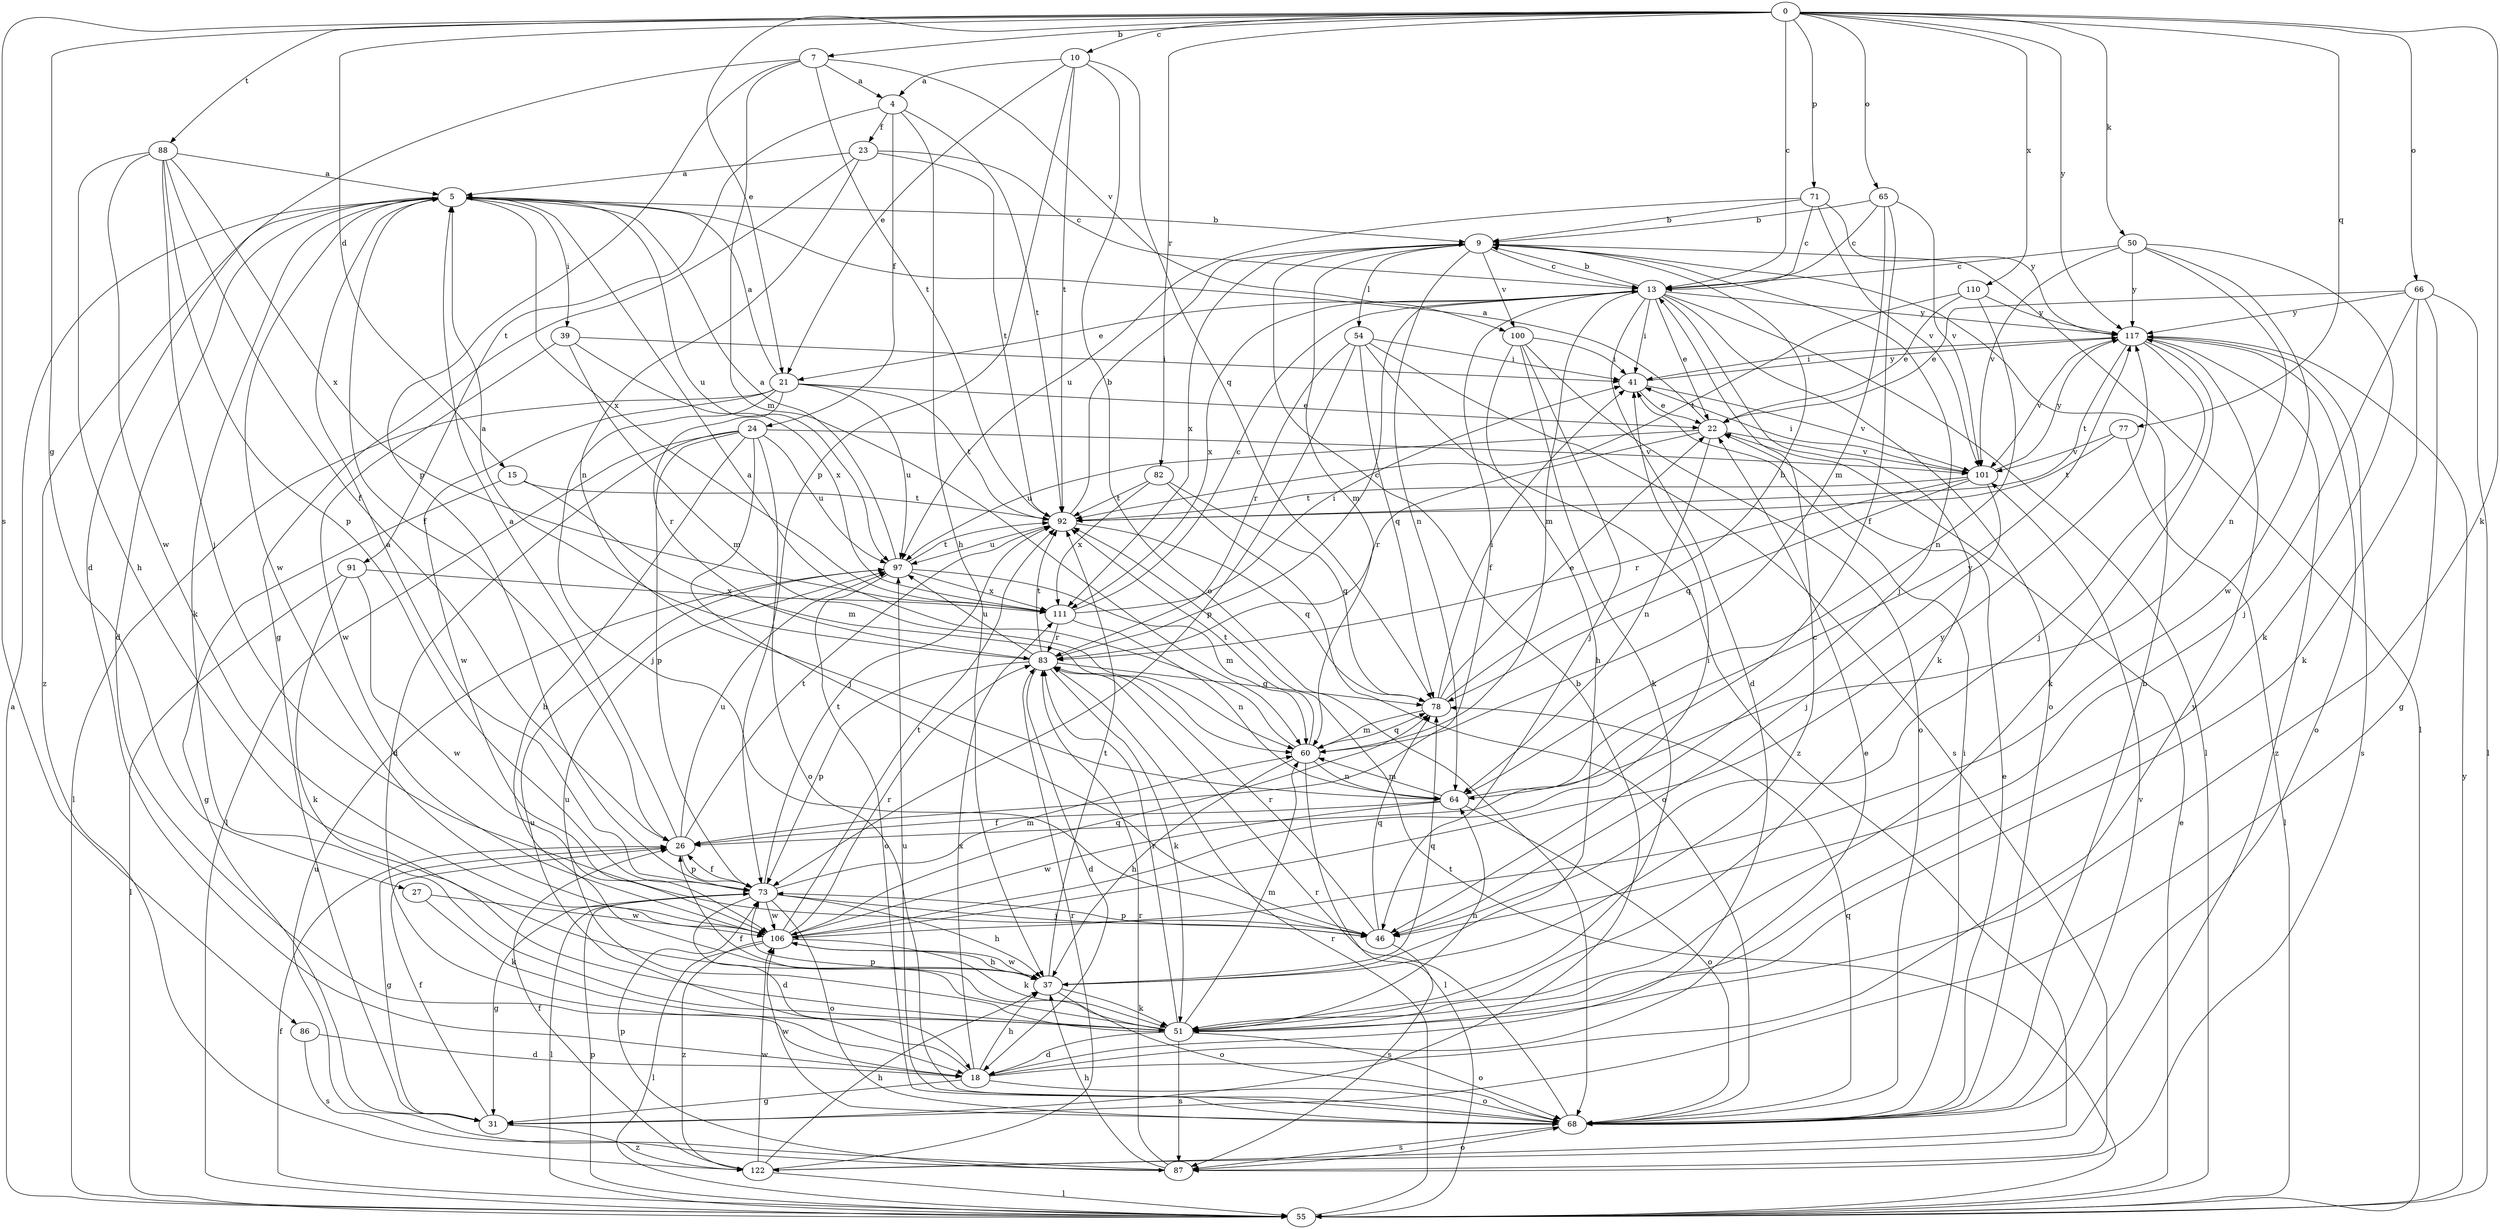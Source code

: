 strict digraph  {
0;
4;
5;
7;
9;
10;
13;
15;
18;
21;
22;
23;
24;
26;
27;
31;
37;
39;
41;
46;
50;
51;
54;
55;
60;
64;
65;
66;
68;
71;
73;
77;
78;
82;
83;
86;
87;
88;
91;
92;
97;
100;
101;
106;
110;
111;
117;
122;
0 -> 7  [label=b];
0 -> 10  [label=c];
0 -> 13  [label=c];
0 -> 15  [label=d];
0 -> 21  [label=e];
0 -> 27  [label=g];
0 -> 50  [label=k];
0 -> 51  [label=k];
0 -> 65  [label=o];
0 -> 66  [label=o];
0 -> 71  [label=p];
0 -> 77  [label=q];
0 -> 82  [label=r];
0 -> 86  [label=s];
0 -> 88  [label=t];
0 -> 110  [label=x];
0 -> 117  [label=y];
4 -> 23  [label=f];
4 -> 24  [label=f];
4 -> 37  [label=h];
4 -> 91  [label=t];
4 -> 92  [label=t];
5 -> 9  [label=b];
5 -> 18  [label=d];
5 -> 26  [label=f];
5 -> 39  [label=i];
5 -> 51  [label=k];
5 -> 97  [label=u];
5 -> 106  [label=w];
5 -> 111  [label=x];
5 -> 122  [label=z];
7 -> 4  [label=a];
7 -> 18  [label=d];
7 -> 60  [label=m];
7 -> 73  [label=p];
7 -> 92  [label=t];
7 -> 100  [label=v];
9 -> 13  [label=c];
9 -> 46  [label=j];
9 -> 54  [label=l];
9 -> 55  [label=l];
9 -> 60  [label=m];
9 -> 64  [label=n];
9 -> 100  [label=v];
9 -> 111  [label=x];
10 -> 4  [label=a];
10 -> 21  [label=e];
10 -> 68  [label=o];
10 -> 73  [label=p];
10 -> 78  [label=q];
10 -> 92  [label=t];
13 -> 9  [label=b];
13 -> 18  [label=d];
13 -> 21  [label=e];
13 -> 22  [label=e];
13 -> 26  [label=f];
13 -> 41  [label=i];
13 -> 51  [label=k];
13 -> 55  [label=l];
13 -> 60  [label=m];
13 -> 68  [label=o];
13 -> 111  [label=x];
13 -> 117  [label=y];
15 -> 31  [label=g];
15 -> 60  [label=m];
15 -> 92  [label=t];
18 -> 22  [label=e];
18 -> 31  [label=g];
18 -> 37  [label=h];
18 -> 68  [label=o];
18 -> 97  [label=u];
18 -> 111  [label=x];
18 -> 117  [label=y];
21 -> 5  [label=a];
21 -> 22  [label=e];
21 -> 46  [label=j];
21 -> 55  [label=l];
21 -> 83  [label=r];
21 -> 92  [label=t];
21 -> 97  [label=u];
21 -> 106  [label=w];
22 -> 5  [label=a];
22 -> 64  [label=n];
22 -> 83  [label=r];
22 -> 97  [label=u];
22 -> 101  [label=v];
23 -> 5  [label=a];
23 -> 13  [label=c];
23 -> 31  [label=g];
23 -> 64  [label=n];
23 -> 92  [label=t];
24 -> 18  [label=d];
24 -> 37  [label=h];
24 -> 46  [label=j];
24 -> 55  [label=l];
24 -> 68  [label=o];
24 -> 73  [label=p];
24 -> 97  [label=u];
24 -> 101  [label=v];
26 -> 5  [label=a];
26 -> 31  [label=g];
26 -> 73  [label=p];
26 -> 92  [label=t];
26 -> 97  [label=u];
27 -> 51  [label=k];
27 -> 106  [label=w];
31 -> 9  [label=b];
31 -> 26  [label=f];
31 -> 122  [label=z];
37 -> 13  [label=c];
37 -> 51  [label=k];
37 -> 68  [label=o];
37 -> 78  [label=q];
37 -> 92  [label=t];
37 -> 106  [label=w];
39 -> 41  [label=i];
39 -> 60  [label=m];
39 -> 106  [label=w];
39 -> 111  [label=x];
41 -> 22  [label=e];
41 -> 101  [label=v];
41 -> 117  [label=y];
46 -> 73  [label=p];
46 -> 78  [label=q];
46 -> 83  [label=r];
46 -> 87  [label=s];
50 -> 13  [label=c];
50 -> 51  [label=k];
50 -> 64  [label=n];
50 -> 101  [label=v];
50 -> 106  [label=w];
50 -> 117  [label=y];
51 -> 18  [label=d];
51 -> 26  [label=f];
51 -> 60  [label=m];
51 -> 64  [label=n];
51 -> 68  [label=o];
51 -> 73  [label=p];
51 -> 83  [label=r];
51 -> 87  [label=s];
51 -> 97  [label=u];
54 -> 41  [label=i];
54 -> 73  [label=p];
54 -> 78  [label=q];
54 -> 83  [label=r];
54 -> 87  [label=s];
54 -> 122  [label=z];
55 -> 5  [label=a];
55 -> 22  [label=e];
55 -> 26  [label=f];
55 -> 73  [label=p];
55 -> 83  [label=r];
55 -> 92  [label=t];
55 -> 117  [label=y];
60 -> 5  [label=a];
60 -> 37  [label=h];
60 -> 55  [label=l];
60 -> 64  [label=n];
60 -> 78  [label=q];
60 -> 92  [label=t];
64 -> 26  [label=f];
64 -> 60  [label=m];
64 -> 68  [label=o];
64 -> 106  [label=w];
64 -> 117  [label=y];
65 -> 9  [label=b];
65 -> 13  [label=c];
65 -> 26  [label=f];
65 -> 60  [label=m];
65 -> 101  [label=v];
66 -> 22  [label=e];
66 -> 31  [label=g];
66 -> 46  [label=j];
66 -> 51  [label=k];
66 -> 55  [label=l];
66 -> 117  [label=y];
68 -> 9  [label=b];
68 -> 22  [label=e];
68 -> 41  [label=i];
68 -> 78  [label=q];
68 -> 83  [label=r];
68 -> 87  [label=s];
68 -> 97  [label=u];
68 -> 101  [label=v];
68 -> 106  [label=w];
71 -> 9  [label=b];
71 -> 13  [label=c];
71 -> 97  [label=u];
71 -> 101  [label=v];
71 -> 117  [label=y];
73 -> 5  [label=a];
73 -> 18  [label=d];
73 -> 26  [label=f];
73 -> 31  [label=g];
73 -> 37  [label=h];
73 -> 46  [label=j];
73 -> 55  [label=l];
73 -> 60  [label=m];
73 -> 68  [label=o];
73 -> 92  [label=t];
73 -> 106  [label=w];
77 -> 55  [label=l];
77 -> 92  [label=t];
77 -> 101  [label=v];
78 -> 9  [label=b];
78 -> 22  [label=e];
78 -> 41  [label=i];
78 -> 60  [label=m];
82 -> 68  [label=o];
82 -> 78  [label=q];
82 -> 92  [label=t];
82 -> 111  [label=x];
83 -> 5  [label=a];
83 -> 13  [label=c];
83 -> 18  [label=d];
83 -> 51  [label=k];
83 -> 73  [label=p];
83 -> 78  [label=q];
83 -> 92  [label=t];
83 -> 97  [label=u];
86 -> 18  [label=d];
86 -> 87  [label=s];
87 -> 37  [label=h];
87 -> 68  [label=o];
87 -> 73  [label=p];
87 -> 83  [label=r];
87 -> 97  [label=u];
88 -> 5  [label=a];
88 -> 26  [label=f];
88 -> 37  [label=h];
88 -> 46  [label=j];
88 -> 73  [label=p];
88 -> 106  [label=w];
88 -> 111  [label=x];
91 -> 51  [label=k];
91 -> 55  [label=l];
91 -> 106  [label=w];
91 -> 111  [label=x];
92 -> 9  [label=b];
92 -> 78  [label=q];
92 -> 97  [label=u];
97 -> 5  [label=a];
97 -> 60  [label=m];
97 -> 68  [label=o];
97 -> 92  [label=t];
97 -> 111  [label=x];
100 -> 37  [label=h];
100 -> 41  [label=i];
100 -> 46  [label=j];
100 -> 51  [label=k];
100 -> 68  [label=o];
101 -> 41  [label=i];
101 -> 46  [label=j];
101 -> 78  [label=q];
101 -> 83  [label=r];
101 -> 92  [label=t];
101 -> 117  [label=y];
106 -> 37  [label=h];
106 -> 41  [label=i];
106 -> 51  [label=k];
106 -> 55  [label=l];
106 -> 78  [label=q];
106 -> 83  [label=r];
106 -> 92  [label=t];
106 -> 117  [label=y];
106 -> 122  [label=z];
110 -> 22  [label=e];
110 -> 64  [label=n];
110 -> 92  [label=t];
110 -> 117  [label=y];
111 -> 13  [label=c];
111 -> 41  [label=i];
111 -> 64  [label=n];
111 -> 83  [label=r];
117 -> 41  [label=i];
117 -> 46  [label=j];
117 -> 51  [label=k];
117 -> 68  [label=o];
117 -> 87  [label=s];
117 -> 92  [label=t];
117 -> 101  [label=v];
117 -> 122  [label=z];
122 -> 26  [label=f];
122 -> 37  [label=h];
122 -> 55  [label=l];
122 -> 83  [label=r];
122 -> 106  [label=w];
}
